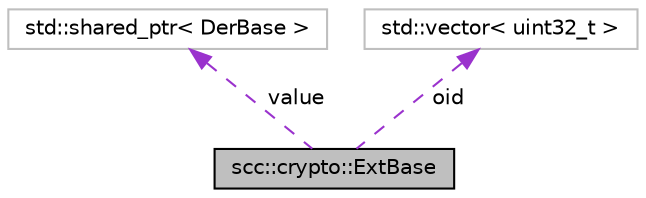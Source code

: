 digraph "scc::crypto::ExtBase"
{
 // LATEX_PDF_SIZE
  edge [fontname="Helvetica",fontsize="10",labelfontname="Helvetica",labelfontsize="10"];
  node [fontname="Helvetica",fontsize="10",shape=record];
  Node1 [label="scc::crypto::ExtBase",height=0.2,width=0.4,color="black", fillcolor="grey75", style="filled", fontcolor="black",tooltip="X.509 extensions."];
  Node2 -> Node1 [dir="back",color="darkorchid3",fontsize="10",style="dashed",label=" value" ,fontname="Helvetica"];
  Node2 [label="std::shared_ptr\< DerBase \>",height=0.2,width=0.4,color="grey75", fillcolor="white", style="filled",tooltip=" "];
  Node3 -> Node1 [dir="back",color="darkorchid3",fontsize="10",style="dashed",label=" oid" ,fontname="Helvetica"];
  Node3 [label="std::vector\< uint32_t \>",height=0.2,width=0.4,color="grey75", fillcolor="white", style="filled",tooltip=" "];
}
